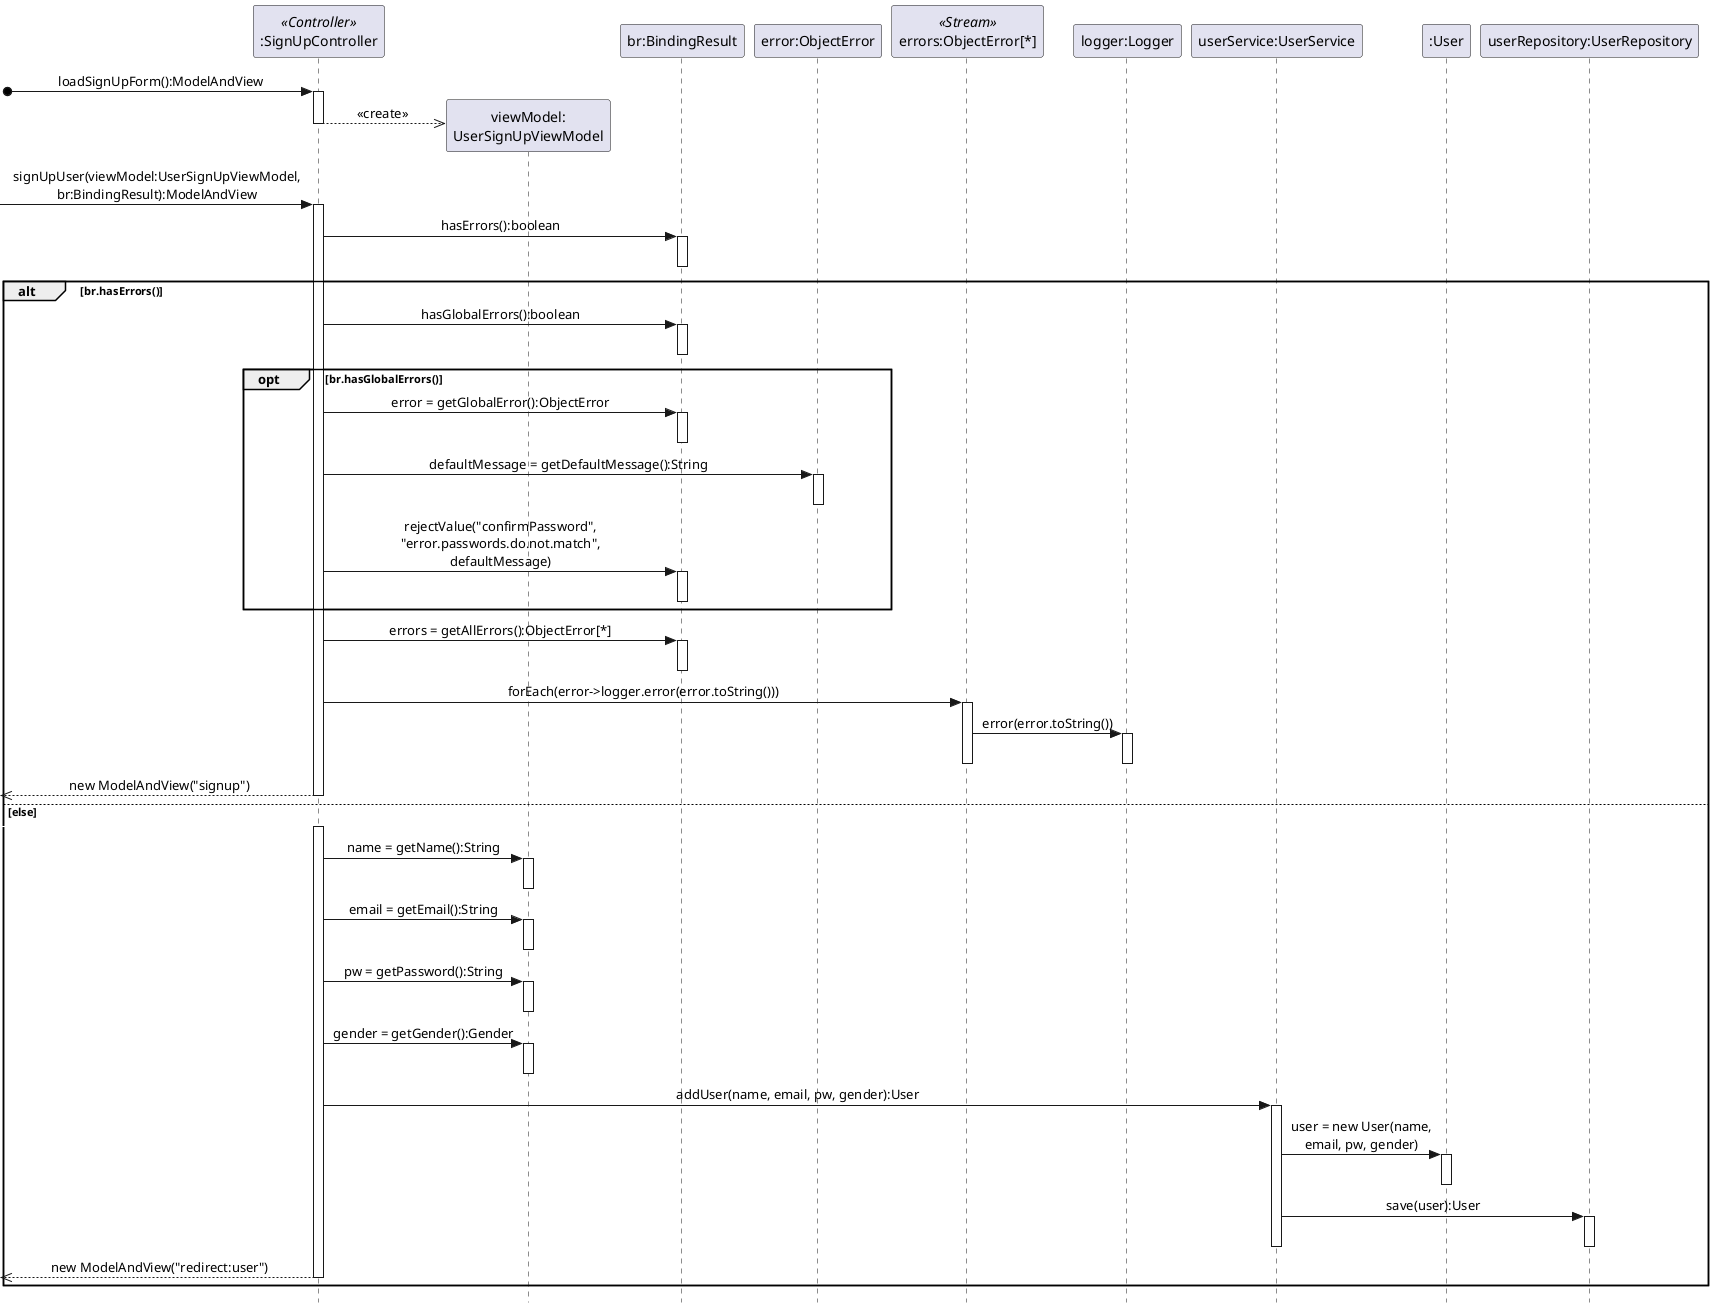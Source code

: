 @startuml creating an account

skinparam style strictuml
skinparam sequenceMessageAlign center
autoactivate on
'skinparam maxMessageSize 150


participant ":SignUpController" as signup <<Controller>>
participant "viewModel:\nUserSignUpViewModel" as viewmodel
participant "br:BindingResult" as br
participant "error:ObjectError" as error
participant "errors:ObjectError[*]" as errors <<Stream>>
participant "logger:Logger" as logger
participant "userService:UserService" as service
participant ":User" as user
participant "userRepository:UserRepository" as repo

[o-> signup : loadSignUpForm():ModelAndView
create viewmodel
signup -->> viewmodel : <<create>>
[-> signup : signUpUser(viewModel:UserSignUpViewModel,\nbr:BindingResult):ModelAndView
signup -> br : hasErrors():boolean
deactivate
alt br.hasErrors()
    signup -> br : hasGlobalErrors():boolean
    deactivate
    opt br.hasGlobalErrors()
        signup -> br : error = getGlobalError():ObjectError
        deactivate
        signup -> error : defaultMessage = getDefaultMessage():String
        deactivate
        signup -> br : rejectValue("confirmPassword",\n"error.passwords.do.not.match",\ndefaultMessage)
        deactivate
    end
    signup -> br : errors = getAllErrors():ObjectError[*]
    deactivate
    signup -> errors : forEach(error->logger.error(error.toString()))
    errors -> logger : error(error.toString())
    deactivate
    deactivate
    [<<-- signup : new ModelAndView("signup")
else else
    [-[#white]> signup
    signup -> viewmodel : name = getName():String
    deactivate
    signup -> viewmodel : email = getEmail():String
    deactivate
    signup -> viewmodel : pw = getPassword():String
    deactivate
    signup -> viewmodel : gender = getGender():Gender
    deactivate
    signup -> service : addUser(name, email, pw, gender):User
    service -> user : user = new User(name,\nemail, pw, gender)
    deactivate
    service -> repo : save(user):User
    deactivate
    deactivate
    [<<-- signup : new ModelAndView("redirect:user")
end

@enduml